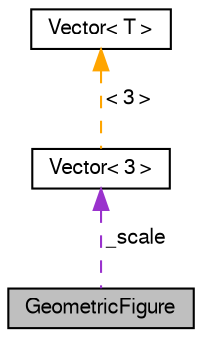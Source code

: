 digraph "GeometricFigure"
{
 // LATEX_PDF_SIZE
  edge [fontname="FreeSans",fontsize="10",labelfontname="FreeSans",labelfontsize="10"];
  node [fontname="FreeSans",fontsize="10",shape=record];
  Node1 [label="GeometricFigure",height=0.2,width=0.4,color="black", fillcolor="grey75", style="filled", fontcolor="black",tooltip="Klasa Bazowa opisujaca figure geometryczna."];
  Node2 -> Node1 [dir="back",color="darkorchid3",fontsize="10",style="dashed",label=" _scale" ,fontname="FreeSans"];
  Node2 [label="Vector\< 3 \>",height=0.2,width=0.4,color="black", fillcolor="white", style="filled",URL="$a00096.html",tooltip=" "];
  Node3 -> Node2 [dir="back",color="orange",fontsize="10",style="dashed",label=" \< 3 \>" ,fontname="FreeSans"];
  Node3 [label="Vector\< T \>",height=0.2,width=0.4,color="black", fillcolor="white", style="filled",URL="$a00096.html",tooltip="Klasa Vector opisuje wektor roznowymiarowy bedacy tablica liczb double o wielkosci T,..."];
}
